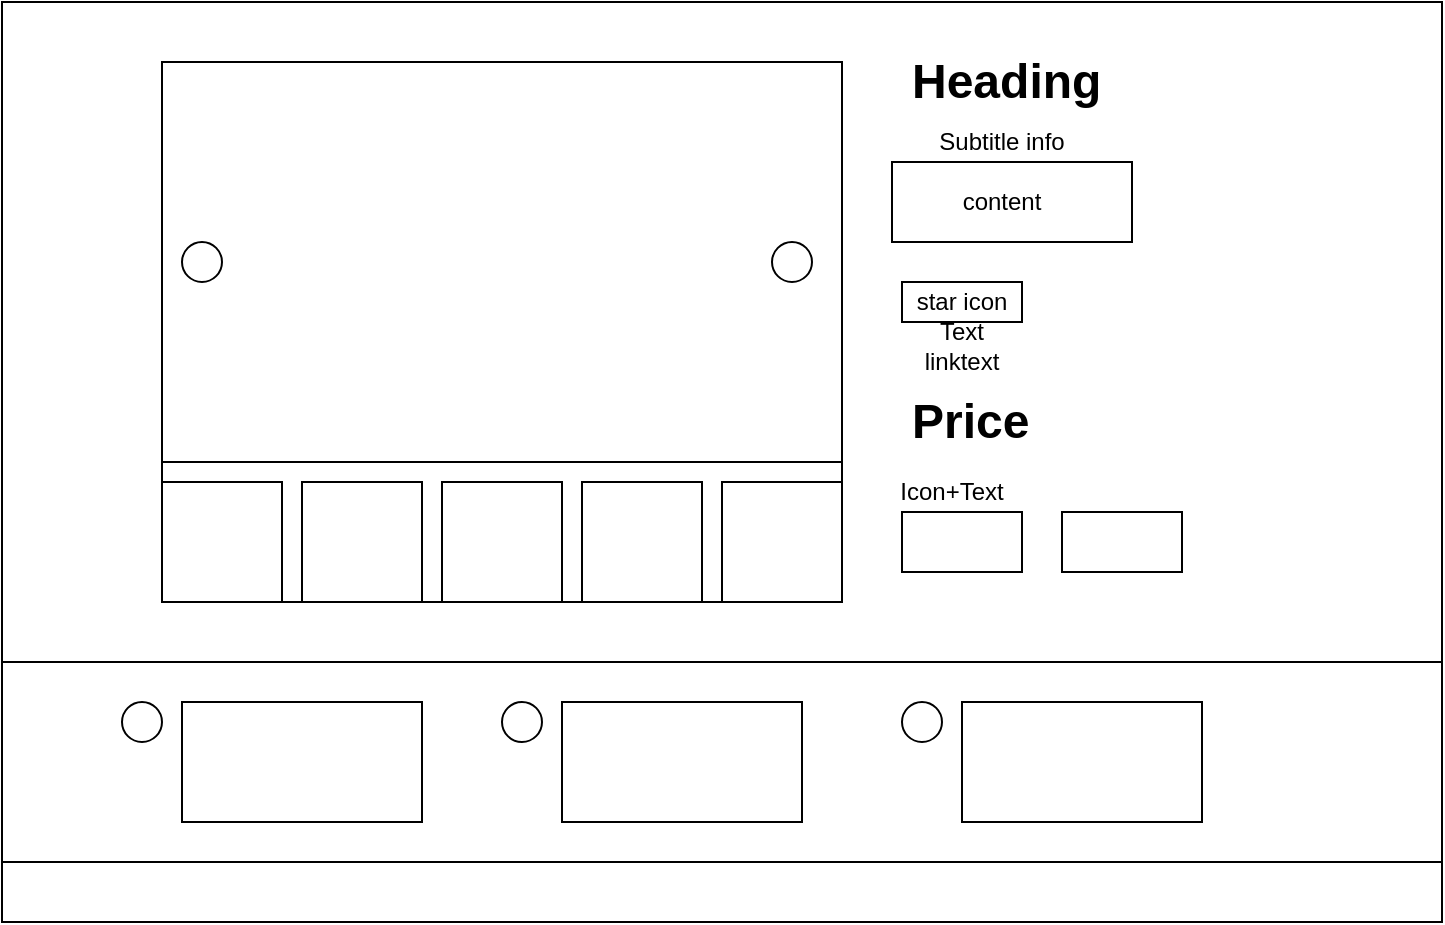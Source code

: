 <mxfile version="14.5.7" type="device"><diagram id="sLk0VcKB6jO_tKq5GtAe" name="Page-1"><mxGraphModel dx="782" dy="475" grid="1" gridSize="10" guides="1" tooltips="1" connect="1" arrows="1" fold="1" page="1" pageScale="1" pageWidth="850" pageHeight="1100" math="0" shadow="0"><root><mxCell id="0"/><mxCell id="1" parent="0"/><mxCell id="gYdi75NompzJmsk0i4Xq-1" value="" style="rounded=0;whiteSpace=wrap;html=1;" vertex="1" parent="1"><mxGeometry x="40" y="20" width="720" height="460" as="geometry"/></mxCell><mxCell id="gYdi75NompzJmsk0i4Xq-2" value="" style="rounded=0;whiteSpace=wrap;html=1;" vertex="1" parent="1"><mxGeometry x="40" y="350" width="720" height="100" as="geometry"/></mxCell><mxCell id="gYdi75NompzJmsk0i4Xq-3" value="" style="rounded=0;whiteSpace=wrap;html=1;" vertex="1" parent="1"><mxGeometry x="120" y="50" width="340" height="270" as="geometry"/></mxCell><mxCell id="gYdi75NompzJmsk0i4Xq-4" value="" style="rounded=0;whiteSpace=wrap;html=1;" vertex="1" parent="1"><mxGeometry x="120" y="50" width="340" height="200" as="geometry"/></mxCell><mxCell id="gYdi75NompzJmsk0i4Xq-5" value="" style="rounded=0;whiteSpace=wrap;html=1;" vertex="1" parent="1"><mxGeometry x="120" y="260" width="60" height="60" as="geometry"/></mxCell><mxCell id="gYdi75NompzJmsk0i4Xq-6" value="" style="rounded=0;whiteSpace=wrap;html=1;" vertex="1" parent="1"><mxGeometry x="190" y="260" width="60" height="60" as="geometry"/></mxCell><mxCell id="gYdi75NompzJmsk0i4Xq-7" value="" style="rounded=0;whiteSpace=wrap;html=1;" vertex="1" parent="1"><mxGeometry x="260" y="260" width="60" height="60" as="geometry"/></mxCell><mxCell id="gYdi75NompzJmsk0i4Xq-8" value="" style="rounded=0;whiteSpace=wrap;html=1;" vertex="1" parent="1"><mxGeometry x="330" y="260" width="60" height="60" as="geometry"/></mxCell><mxCell id="gYdi75NompzJmsk0i4Xq-9" value="" style="rounded=0;whiteSpace=wrap;html=1;" vertex="1" parent="1"><mxGeometry x="400" y="260" width="60" height="60" as="geometry"/></mxCell><mxCell id="gYdi75NompzJmsk0i4Xq-11" value="&lt;h1&gt;Heading&lt;/h1&gt;&lt;p&gt;&lt;br&gt;&lt;/p&gt;" style="text;html=1;strokeColor=none;fillColor=none;spacing=5;spacingTop=-20;whiteSpace=wrap;overflow=hidden;rounded=0;" vertex="1" parent="1"><mxGeometry x="490" y="40" width="190" height="40" as="geometry"/></mxCell><mxCell id="gYdi75NompzJmsk0i4Xq-14" value="Subtitle info" style="text;html=1;strokeColor=none;fillColor=none;align=center;verticalAlign=middle;whiteSpace=wrap;rounded=0;" vertex="1" parent="1"><mxGeometry x="485" y="80" width="110" height="20" as="geometry"/></mxCell><mxCell id="gYdi75NompzJmsk0i4Xq-15" value="" style="rounded=0;whiteSpace=wrap;html=1;" vertex="1" parent="1"><mxGeometry x="485" y="100" width="120" height="40" as="geometry"/></mxCell><mxCell id="gYdi75NompzJmsk0i4Xq-16" value="content" style="text;html=1;strokeColor=none;fillColor=none;align=center;verticalAlign=middle;whiteSpace=wrap;rounded=0;" vertex="1" parent="1"><mxGeometry x="520" y="110" width="40" height="20" as="geometry"/></mxCell><mxCell id="gYdi75NompzJmsk0i4Xq-17" value="" style="rounded=0;whiteSpace=wrap;html=1;" vertex="1" parent="1"><mxGeometry x="490" y="160" width="60" height="20" as="geometry"/></mxCell><mxCell id="gYdi75NompzJmsk0i4Xq-18" value="star icon" style="text;html=1;strokeColor=none;fillColor=none;align=center;verticalAlign=middle;whiteSpace=wrap;rounded=0;" vertex="1" parent="1"><mxGeometry x="495" y="160" width="50" height="20" as="geometry"/></mxCell><mxCell id="gYdi75NompzJmsk0i4Xq-19" value="Text" style="text;html=1;strokeColor=none;fillColor=none;align=center;verticalAlign=middle;whiteSpace=wrap;rounded=0;" vertex="1" parent="1"><mxGeometry x="485" y="180" width="70" height="10" as="geometry"/></mxCell><mxCell id="gYdi75NompzJmsk0i4Xq-20" value="linktext" style="text;html=1;strokeColor=none;fillColor=none;align=center;verticalAlign=middle;whiteSpace=wrap;rounded=0;" vertex="1" parent="1"><mxGeometry x="500" y="190" width="40" height="20" as="geometry"/></mxCell><mxCell id="gYdi75NompzJmsk0i4Xq-22" value="&lt;h1&gt;Price&lt;/h1&gt;" style="text;html=1;strokeColor=none;fillColor=none;spacing=5;spacingTop=-20;whiteSpace=wrap;overflow=hidden;rounded=0;" vertex="1" parent="1"><mxGeometry x="490" y="210" width="70" height="30" as="geometry"/></mxCell><mxCell id="gYdi75NompzJmsk0i4Xq-26" value="" style="rounded=0;whiteSpace=wrap;html=1;" vertex="1" parent="1"><mxGeometry x="490" y="275" width="60" height="30" as="geometry"/></mxCell><mxCell id="gYdi75NompzJmsk0i4Xq-27" value="" style="rounded=0;whiteSpace=wrap;html=1;" vertex="1" parent="1"><mxGeometry x="570" y="275" width="60" height="30" as="geometry"/></mxCell><mxCell id="gYdi75NompzJmsk0i4Xq-28" value="Icon+Text" style="text;html=1;strokeColor=none;fillColor=none;align=center;verticalAlign=middle;whiteSpace=wrap;rounded=0;" vertex="1" parent="1"><mxGeometry x="490" y="255" width="50" height="20" as="geometry"/></mxCell><mxCell id="gYdi75NompzJmsk0i4Xq-30" value="" style="ellipse;whiteSpace=wrap;html=1;aspect=fixed;" vertex="1" parent="1"><mxGeometry x="130" y="140" width="20" height="20" as="geometry"/></mxCell><mxCell id="gYdi75NompzJmsk0i4Xq-31" value="" style="ellipse;whiteSpace=wrap;html=1;aspect=fixed;" vertex="1" parent="1"><mxGeometry x="425" y="140" width="20" height="20" as="geometry"/></mxCell><mxCell id="gYdi75NompzJmsk0i4Xq-33" value="" style="rounded=0;whiteSpace=wrap;html=1;" vertex="1" parent="1"><mxGeometry x="520" y="370" width="120" height="60" as="geometry"/></mxCell><mxCell id="gYdi75NompzJmsk0i4Xq-34" value="" style="rounded=0;whiteSpace=wrap;html=1;" vertex="1" parent="1"><mxGeometry x="320" y="370" width="120" height="60" as="geometry"/></mxCell><mxCell id="gYdi75NompzJmsk0i4Xq-35" value="" style="rounded=0;whiteSpace=wrap;html=1;" vertex="1" parent="1"><mxGeometry x="130" y="370" width="120" height="60" as="geometry"/></mxCell><mxCell id="gYdi75NompzJmsk0i4Xq-36" value="" style="ellipse;whiteSpace=wrap;html=1;aspect=fixed;" vertex="1" parent="1"><mxGeometry x="490" y="370" width="20" height="20" as="geometry"/></mxCell><mxCell id="gYdi75NompzJmsk0i4Xq-37" value="" style="ellipse;whiteSpace=wrap;html=1;aspect=fixed;" vertex="1" parent="1"><mxGeometry x="290" y="370" width="20" height="20" as="geometry"/></mxCell><mxCell id="gYdi75NompzJmsk0i4Xq-38" value="" style="ellipse;whiteSpace=wrap;html=1;aspect=fixed;" vertex="1" parent="1"><mxGeometry x="100" y="370" width="20" height="20" as="geometry"/></mxCell></root></mxGraphModel></diagram></mxfile>